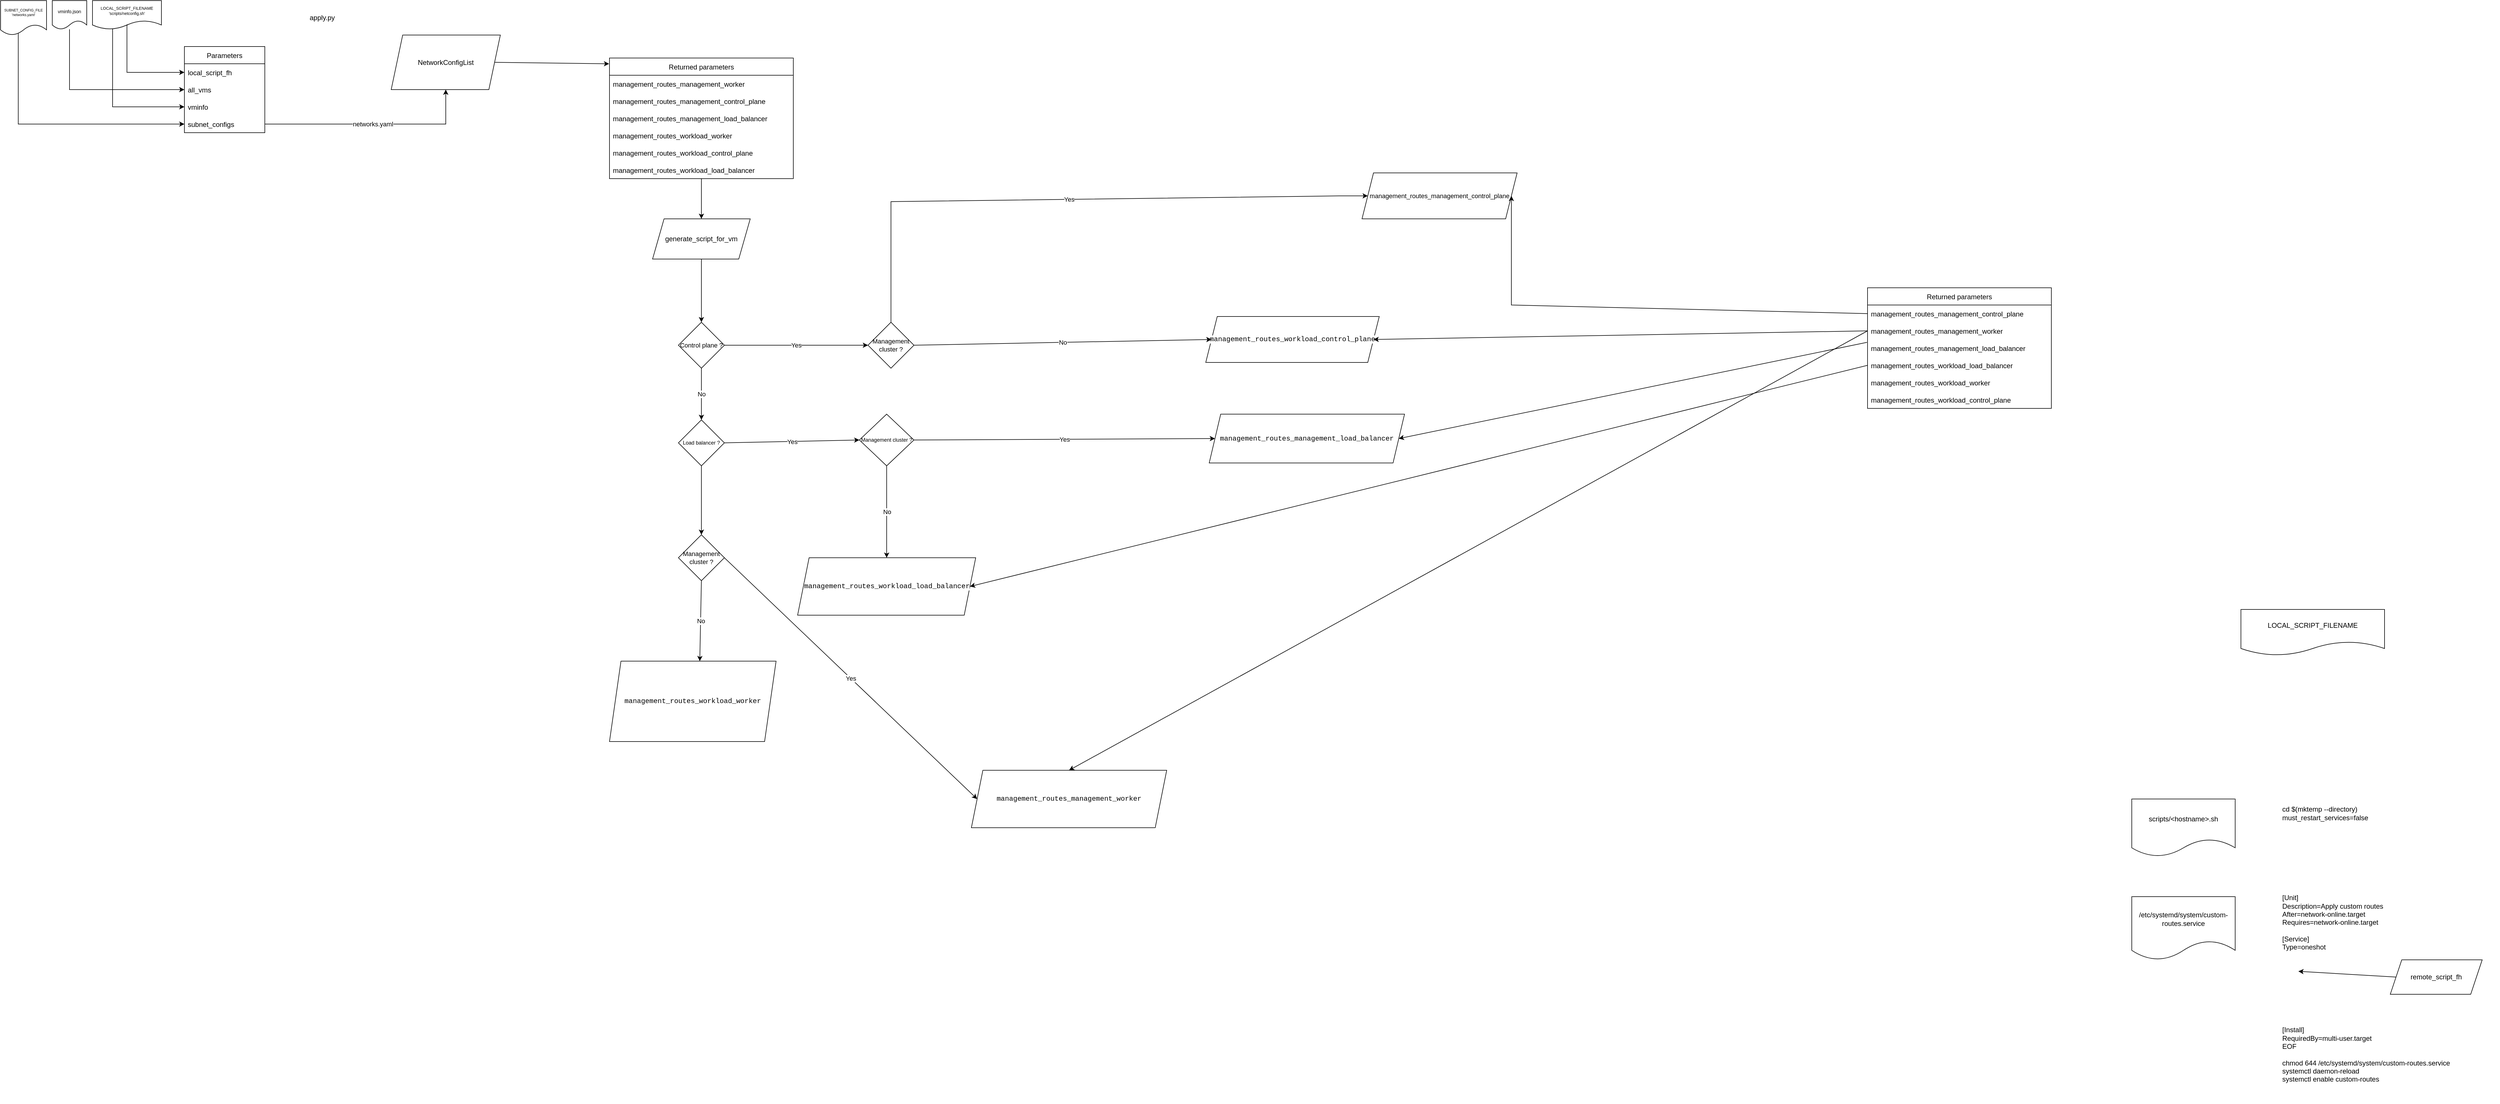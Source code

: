 <mxfile version="20.3.2" type="github" pages="11">
  <diagram name="Entry point" id="8ce9d11a-91a2-4d17-14d8-a56ed91bf033">
    <mxGraphModel dx="3160" dy="1671" grid="1" gridSize="10" guides="1" tooltips="1" connect="1" arrows="1" fold="1" page="1" pageScale="1" pageWidth="1600" pageHeight="1200" background="none" math="0" shadow="0">
      <root>
        <mxCell id="0" />
        <mxCell id="1" parent="0" />
        <mxCell id="hAXQzyxzrUF089T4oHqe-1" value="&lt;div&gt;apply.py&lt;/div&gt;" style="text;html=1;strokeColor=none;fillColor=none;align=center;verticalAlign=middle;whiteSpace=wrap;rounded=0;" parent="1" vertex="1">
          <mxGeometry x="530" y="20" width="60" height="40" as="geometry" />
        </mxCell>
        <mxCell id="hAXQzyxzrUF089T4oHqe-3" value="Parameters" style="swimlane;fontStyle=0;childLayout=stackLayout;horizontal=1;startSize=30;horizontalStack=0;resizeParent=1;resizeParentMax=0;resizeLast=0;collapsible=1;marginBottom=0;" parent="1" vertex="1">
          <mxGeometry x="320" y="90" width="140" height="150" as="geometry" />
        </mxCell>
        <mxCell id="hAXQzyxzrUF089T4oHqe-4" value="local_script_fh" style="text;strokeColor=none;fillColor=none;align=left;verticalAlign=middle;spacingLeft=4;spacingRight=4;overflow=hidden;points=[[0,0.5],[1,0.5]];portConstraint=eastwest;rotatable=0;" parent="hAXQzyxzrUF089T4oHqe-3" vertex="1">
          <mxGeometry y="30" width="140" height="30" as="geometry" />
        </mxCell>
        <mxCell id="hAXQzyxzrUF089T4oHqe-5" value="all_vms" style="text;strokeColor=none;fillColor=none;align=left;verticalAlign=middle;spacingLeft=4;spacingRight=4;overflow=hidden;points=[[0,0.5],[1,0.5]];portConstraint=eastwest;rotatable=0;" parent="hAXQzyxzrUF089T4oHqe-3" vertex="1">
          <mxGeometry y="60" width="140" height="30" as="geometry" />
        </mxCell>
        <mxCell id="hAXQzyxzrUF089T4oHqe-6" value="vminfo" style="text;strokeColor=none;fillColor=none;align=left;verticalAlign=middle;spacingLeft=4;spacingRight=4;overflow=hidden;points=[[0,0.5],[1,0.5]];portConstraint=eastwest;rotatable=0;" parent="hAXQzyxzrUF089T4oHqe-3" vertex="1">
          <mxGeometry y="90" width="140" height="30" as="geometry" />
        </mxCell>
        <mxCell id="hAXQzyxzrUF089T4oHqe-7" value="subnet_configs" style="text;strokeColor=none;fillColor=none;align=left;verticalAlign=middle;spacingLeft=4;spacingRight=4;overflow=hidden;points=[[0,0.5],[1,0.5]];portConstraint=eastwest;rotatable=0;" parent="hAXQzyxzrUF089T4oHqe-3" vertex="1">
          <mxGeometry y="120" width="140" height="30" as="geometry" />
        </mxCell>
        <mxCell id="hAXQzyxzrUF089T4oHqe-9" value="&lt;font style=&quot;font-size: 8px;&quot;&gt;vminfo.json&lt;/font&gt;" style="shape=document;whiteSpace=wrap;html=1;boundedLbl=1;" parent="1" vertex="1">
          <mxGeometry x="90" y="10" width="60" height="50" as="geometry" />
        </mxCell>
        <mxCell id="hAXQzyxzrUF089T4oHqe-10" value="" style="edgeStyle=segmentEdgeStyle;endArrow=classic;html=1;rounded=0;entryX=0;entryY=0.5;entryDx=0;entryDy=0;" parent="1" source="hAXQzyxzrUF089T4oHqe-9" target="hAXQzyxzrUF089T4oHqe-5" edge="1">
          <mxGeometry width="50" height="50" relative="1" as="geometry">
            <mxPoint x="120" y="210" as="sourcePoint" />
            <mxPoint x="170" y="160" as="targetPoint" />
            <Array as="points">
              <mxPoint x="120" y="165" />
            </Array>
          </mxGeometry>
        </mxCell>
        <mxCell id="hAXQzyxzrUF089T4oHqe-11" value="&lt;div style=&quot;font-size: 7px;&quot;&gt;&lt;font style=&quot;font-size: 7px;&quot;&gt;LOCAL_SCRIPT_FILENAME&lt;/font&gt;&lt;/div&gt;&lt;div style=&quot;font-size: 7px;&quot;&gt;&lt;font style=&quot;font-size: 7px;&quot;&gt;&#39;scripts/netconfig.sh&#39;&lt;br style=&quot;font-size: 7px;&quot;&gt;&lt;/font&gt;&lt;/div&gt;" style="shape=document;whiteSpace=wrap;html=1;boundedLbl=1;fontSize=7;" parent="1" vertex="1">
          <mxGeometry x="160" y="10" width="120" height="50" as="geometry" />
        </mxCell>
        <mxCell id="hAXQzyxzrUF089T4oHqe-12" value="" style="edgeStyle=segmentEdgeStyle;endArrow=classic;html=1;rounded=0;fontSize=7;exitX=0.514;exitY=0.843;exitDx=0;exitDy=0;exitPerimeter=0;" parent="1" source="hAXQzyxzrUF089T4oHqe-11" target="hAXQzyxzrUF089T4oHqe-4" edge="1">
          <mxGeometry width="50" height="50" relative="1" as="geometry">
            <mxPoint x="100" y="120" as="sourcePoint" />
            <mxPoint x="150" y="70" as="targetPoint" />
            <Array as="points">
              <mxPoint x="220" y="52" />
              <mxPoint x="220" y="135" />
            </Array>
          </mxGeometry>
        </mxCell>
        <mxCell id="hAXQzyxzrUF089T4oHqe-13" value="&lt;div style=&quot;font-size: 6px;&quot;&gt;SUBNET_CONFIG_FILE&lt;/div&gt;&lt;div style=&quot;font-size: 6px;&quot;&gt;&#39;networks.yaml&#39;&lt;br style=&quot;font-size: 6px;&quot;&gt;&lt;/div&gt;" style="shape=document;whiteSpace=wrap;html=1;boundedLbl=1;fontSize=6;" parent="1" vertex="1">
          <mxGeometry y="10" width="80" height="60" as="geometry" />
        </mxCell>
        <mxCell id="hAXQzyxzrUF089T4oHqe-14" value="" style="edgeStyle=segmentEdgeStyle;endArrow=classic;html=1;rounded=0;fontSize=6;entryX=0;entryY=0.5;entryDx=0;entryDy=0;exitX=0.385;exitY=0.953;exitDx=0;exitDy=0;exitPerimeter=0;" parent="1" source="hAXQzyxzrUF089T4oHqe-13" target="hAXQzyxzrUF089T4oHqe-7" edge="1">
          <mxGeometry width="50" height="50" relative="1" as="geometry">
            <mxPoint x="20" y="190" as="sourcePoint" />
            <mxPoint x="90" y="200" as="targetPoint" />
            <Array as="points">
              <mxPoint x="31" y="225" />
            </Array>
          </mxGeometry>
        </mxCell>
        <mxCell id="hAXQzyxzrUF089T4oHqe-15" value="" style="edgeStyle=segmentEdgeStyle;endArrow=classic;html=1;rounded=0;fontSize=6;entryX=0;entryY=0.5;entryDx=0;entryDy=0;exitX=0.292;exitY=0.977;exitDx=0;exitDy=0;exitPerimeter=0;" parent="1" source="hAXQzyxzrUF089T4oHqe-11" target="hAXQzyxzrUF089T4oHqe-6" edge="1">
          <mxGeometry width="50" height="50" relative="1" as="geometry">
            <mxPoint x="540" y="80" as="sourcePoint" />
            <mxPoint x="590" y="30" as="targetPoint" />
            <Array as="points">
              <mxPoint x="195" y="195" />
            </Array>
          </mxGeometry>
        </mxCell>
        <mxCell id="MDB2HP20ynzAcJuBbZZU-1" value="NetworkConfigList" style="shape=parallelogram;perimeter=parallelogramPerimeter;whiteSpace=wrap;html=1;fixedSize=1;" parent="1" vertex="1">
          <mxGeometry x="680" y="70" width="190" height="95" as="geometry" />
        </mxCell>
        <mxCell id="MDB2HP20ynzAcJuBbZZU-4" value="" style="endArrow=classic;html=1;rounded=0;exitX=1;exitY=0.5;exitDx=0;exitDy=0;entryX=0.5;entryY=1;entryDx=0;entryDy=0;" parent="1" source="hAXQzyxzrUF089T4oHqe-7" target="MDB2HP20ynzAcJuBbZZU-1" edge="1">
          <mxGeometry relative="1" as="geometry">
            <mxPoint x="660" y="300" as="sourcePoint" />
            <mxPoint x="760" y="300" as="targetPoint" />
            <Array as="points">
              <mxPoint x="775" y="225" />
            </Array>
          </mxGeometry>
        </mxCell>
        <mxCell id="MDB2HP20ynzAcJuBbZZU-5" value="networks.yaml" style="edgeLabel;resizable=0;html=1;align=center;verticalAlign=middle;" parent="MDB2HP20ynzAcJuBbZZU-4" connectable="0" vertex="1">
          <mxGeometry relative="1" as="geometry" />
        </mxCell>
        <mxCell id="rCq9-AHlhiBzLPEO5vn3-1" value="Returned parameters" style="swimlane;fontStyle=0;childLayout=stackLayout;horizontal=1;startSize=30;horizontalStack=0;resizeParent=1;resizeParentMax=0;resizeLast=0;collapsible=1;marginBottom=0;" parent="1" vertex="1">
          <mxGeometry x="1060" y="110" width="320" height="210" as="geometry" />
        </mxCell>
        <mxCell id="rCq9-AHlhiBzLPEO5vn3-2" value="management_routes_management_worker" style="text;strokeColor=none;fillColor=none;align=left;verticalAlign=middle;spacingLeft=4;spacingRight=4;overflow=hidden;points=[[0,0.5],[1,0.5]];portConstraint=eastwest;rotatable=0;" parent="rCq9-AHlhiBzLPEO5vn3-1" vertex="1">
          <mxGeometry y="30" width="320" height="30" as="geometry" />
        </mxCell>
        <mxCell id="rCq9-AHlhiBzLPEO5vn3-3" value="management_routes_management_control_plane" style="text;strokeColor=none;fillColor=none;align=left;verticalAlign=middle;spacingLeft=4;spacingRight=4;overflow=hidden;points=[[0,0.5],[1,0.5]];portConstraint=eastwest;rotatable=0;" parent="rCq9-AHlhiBzLPEO5vn3-1" vertex="1">
          <mxGeometry y="60" width="320" height="30" as="geometry" />
        </mxCell>
        <mxCell id="rCq9-AHlhiBzLPEO5vn3-4" value="management_routes_management_load_balancer" style="text;strokeColor=none;fillColor=none;align=left;verticalAlign=middle;spacingLeft=4;spacingRight=4;overflow=hidden;points=[[0,0.5],[1,0.5]];portConstraint=eastwest;rotatable=0;" parent="rCq9-AHlhiBzLPEO5vn3-1" vertex="1">
          <mxGeometry y="90" width="320" height="30" as="geometry" />
        </mxCell>
        <mxCell id="rCq9-AHlhiBzLPEO5vn3-7" value="management_routes_workload_worker" style="text;strokeColor=none;fillColor=none;align=left;verticalAlign=middle;spacingLeft=4;spacingRight=4;overflow=hidden;points=[[0,0.5],[1,0.5]];portConstraint=eastwest;rotatable=0;" parent="rCq9-AHlhiBzLPEO5vn3-1" vertex="1">
          <mxGeometry y="120" width="320" height="30" as="geometry" />
        </mxCell>
        <mxCell id="rCq9-AHlhiBzLPEO5vn3-8" value="management_routes_workload_control_plane" style="text;strokeColor=none;fillColor=none;align=left;verticalAlign=middle;spacingLeft=4;spacingRight=4;overflow=hidden;points=[[0,0.5],[1,0.5]];portConstraint=eastwest;rotatable=0;" parent="rCq9-AHlhiBzLPEO5vn3-1" vertex="1">
          <mxGeometry y="150" width="320" height="30" as="geometry" />
        </mxCell>
        <mxCell id="rCq9-AHlhiBzLPEO5vn3-9" value="management_routes_workload_load_balancer" style="text;strokeColor=none;fillColor=none;align=left;verticalAlign=middle;spacingLeft=4;spacingRight=4;overflow=hidden;points=[[0,0.5],[1,0.5]];portConstraint=eastwest;rotatable=0;" parent="rCq9-AHlhiBzLPEO5vn3-1" vertex="1">
          <mxGeometry y="180" width="320" height="30" as="geometry" />
        </mxCell>
        <mxCell id="9FcE8uI2pOl-TXeYJqfj-2" value="" style="endArrow=classic;html=1;rounded=0;" parent="1" source="rCq9-AHlhiBzLPEO5vn3-9" target="X42GNtx9iAvwjGuVjEjT-47" edge="1">
          <mxGeometry width="50" height="50" relative="1" as="geometry">
            <mxPoint x="910" y="510" as="sourcePoint" />
            <mxPoint x="1220" y="400" as="targetPoint" />
          </mxGeometry>
        </mxCell>
        <mxCell id="9FcE8uI2pOl-TXeYJqfj-3" value="" style="endArrow=classic;html=1;rounded=0;entryX=-0.002;entryY=0.048;entryDx=0;entryDy=0;entryPerimeter=0;exitX=1;exitY=0.5;exitDx=0;exitDy=0;" parent="1" source="MDB2HP20ynzAcJuBbZZU-1" target="rCq9-AHlhiBzLPEO5vn3-1" edge="1">
          <mxGeometry width="50" height="50" relative="1" as="geometry">
            <mxPoint x="910" y="510" as="sourcePoint" />
            <mxPoint x="960" y="460" as="targetPoint" />
          </mxGeometry>
        </mxCell>
        <mxCell id="KpaHSgXzEpZFQoiQR3Ww-1" value="LOCAL_SCRIPT_FILENAME" style="shape=document;whiteSpace=wrap;html=1;boundedLbl=1;fontSize=12;" parent="1" vertex="1">
          <mxGeometry x="3900" y="1070" width="250" height="80" as="geometry" />
        </mxCell>
        <mxCell id="X42GNtx9iAvwjGuVjEjT-47" value="generate_script_for_vm" style="shape=parallelogram;perimeter=parallelogramPerimeter;whiteSpace=wrap;html=1;fixedSize=1;" vertex="1" parent="1">
          <mxGeometry x="1135" y="390" width="170" height="70" as="geometry" />
        </mxCell>
        <mxCell id="X42GNtx9iAvwjGuVjEjT-48" value="Control plane ?" style="rhombus;whiteSpace=wrap;html=1;fontSize=11;" vertex="1" parent="1">
          <mxGeometry x="1180" y="570" width="80" height="80" as="geometry" />
        </mxCell>
        <mxCell id="X42GNtx9iAvwjGuVjEjT-49" value="" style="endArrow=classic;html=1;rounded=0;fontSize=11;" edge="1" parent="1" source="X42GNtx9iAvwjGuVjEjT-47" target="X42GNtx9iAvwjGuVjEjT-48">
          <mxGeometry width="50" height="50" relative="1" as="geometry">
            <mxPoint x="1570" y="970" as="sourcePoint" />
            <mxPoint x="1620" y="920" as="targetPoint" />
          </mxGeometry>
        </mxCell>
        <mxCell id="X42GNtx9iAvwjGuVjEjT-50" value="Management cluster ?" style="rhombus;whiteSpace=wrap;html=1;fontSize=11;" vertex="1" parent="1">
          <mxGeometry x="1510" y="570" width="80" height="80" as="geometry" />
        </mxCell>
        <mxCell id="X42GNtx9iAvwjGuVjEjT-51" value="" style="endArrow=classic;html=1;rounded=0;fontSize=11;entryX=0;entryY=0.5;entryDx=0;entryDy=0;exitX=1;exitY=0.5;exitDx=0;exitDy=0;" edge="1" parent="1" source="X42GNtx9iAvwjGuVjEjT-48" target="X42GNtx9iAvwjGuVjEjT-50">
          <mxGeometry relative="1" as="geometry">
            <mxPoint x="1550" y="940" as="sourcePoint" />
            <mxPoint x="1650" y="940" as="targetPoint" />
            <Array as="points">
              <mxPoint x="1360" y="610" />
            </Array>
          </mxGeometry>
        </mxCell>
        <mxCell id="X42GNtx9iAvwjGuVjEjT-52" value="Yes" style="edgeLabel;resizable=0;html=1;align=center;verticalAlign=middle;fontSize=11;" connectable="0" vertex="1" parent="X42GNtx9iAvwjGuVjEjT-51">
          <mxGeometry relative="1" as="geometry" />
        </mxCell>
        <mxCell id="X42GNtx9iAvwjGuVjEjT-53" value="" style="endArrow=classic;html=1;rounded=0;fontSize=11;" edge="1" parent="1" source="X42GNtx9iAvwjGuVjEjT-50" target="X42GNtx9iAvwjGuVjEjT-55">
          <mxGeometry relative="1" as="geometry">
            <mxPoint x="1980" y="819.76" as="sourcePoint" />
            <mxPoint x="2065" y="819.76" as="targetPoint" />
            <Array as="points">
              <mxPoint x="1550" y="360" />
              <mxPoint x="2330" y="350" />
            </Array>
          </mxGeometry>
        </mxCell>
        <mxCell id="X42GNtx9iAvwjGuVjEjT-54" value="Yes" style="edgeLabel;resizable=0;html=1;align=center;verticalAlign=middle;fontSize=11;" connectable="0" vertex="1" parent="X42GNtx9iAvwjGuVjEjT-53">
          <mxGeometry relative="1" as="geometry" />
        </mxCell>
        <mxCell id="X42GNtx9iAvwjGuVjEjT-55" value="management_routes_management_control_plane" style="shape=parallelogram;perimeter=parallelogramPerimeter;whiteSpace=wrap;html=1;fixedSize=1;fontSize=11;" vertex="1" parent="1">
          <mxGeometry x="2370" y="310" width="270" height="80" as="geometry" />
        </mxCell>
        <mxCell id="X42GNtx9iAvwjGuVjEjT-56" value="" style="endArrow=classic;html=1;rounded=0;fontSize=11;entryX=0.5;entryY=0;entryDx=0;entryDy=0;exitX=0.5;exitY=1;exitDx=0;exitDy=0;" edge="1" parent="1" source="X42GNtx9iAvwjGuVjEjT-48" target="X42GNtx9iAvwjGuVjEjT-85">
          <mxGeometry relative="1" as="geometry">
            <mxPoint x="1815" y="880" as="sourcePoint" />
            <mxPoint x="1900" y="880" as="targetPoint" />
            <Array as="points" />
          </mxGeometry>
        </mxCell>
        <mxCell id="X42GNtx9iAvwjGuVjEjT-57" value="&lt;div&gt;No&lt;/div&gt;" style="edgeLabel;resizable=0;html=1;align=center;verticalAlign=middle;fontSize=11;" connectable="0" vertex="1" parent="X42GNtx9iAvwjGuVjEjT-56">
          <mxGeometry relative="1" as="geometry" />
        </mxCell>
        <mxCell id="X42GNtx9iAvwjGuVjEjT-58" value="&lt;div style=&quot;font-family: Consolas, &amp;quot;Courier New&amp;quot;, monospace; font-weight: normal; font-size: 12px; line-height: 19px;&quot;&gt;&lt;div style=&quot;&quot;&gt;&lt;font style=&quot;font-size: 12px;&quot;&gt;&lt;span style=&quot;background-color: rgb(255, 255, 255);&quot;&gt;&lt;span style=&quot;&quot;&gt;management_routes_management_load_balancer&lt;/span&gt;&lt;/span&gt;&lt;/font&gt;&lt;/div&gt;&lt;/div&gt;" style="shape=parallelogram;perimeter=parallelogramPerimeter;whiteSpace=wrap;html=1;fixedSize=1;fontSize=4;" vertex="1" parent="1">
          <mxGeometry x="2104" y="730" width="340" height="85" as="geometry" />
        </mxCell>
        <mxCell id="X42GNtx9iAvwjGuVjEjT-59" value="" style="endArrow=classic;html=1;rounded=0;fontSize=11;entryX=0;entryY=0.5;entryDx=0;entryDy=0;exitX=1;exitY=0.5;exitDx=0;exitDy=0;" edge="1" parent="1" source="X42GNtx9iAvwjGuVjEjT-85" target="X42GNtx9iAvwjGuVjEjT-66">
          <mxGeometry relative="1" as="geometry">
            <mxPoint x="1815" y="1060" as="sourcePoint" />
            <mxPoint x="1872" y="1110" as="targetPoint" />
            <Array as="points" />
          </mxGeometry>
        </mxCell>
        <mxCell id="X42GNtx9iAvwjGuVjEjT-60" value="Yes" style="edgeLabel;resizable=0;html=1;align=center;verticalAlign=middle;fontSize=11;" connectable="0" vertex="1" parent="X42GNtx9iAvwjGuVjEjT-59">
          <mxGeometry relative="1" as="geometry" />
        </mxCell>
        <mxCell id="X42GNtx9iAvwjGuVjEjT-61" value="" style="endArrow=classic;html=1;rounded=0;fontSize=11;entryX=0.5;entryY=0;entryDx=0;entryDy=0;exitX=0.5;exitY=1;exitDx=0;exitDy=0;startArrow=none;" edge="1" parent="1" source="X42GNtx9iAvwjGuVjEjT-85" target="X42GNtx9iAvwjGuVjEjT-62">
          <mxGeometry relative="1" as="geometry">
            <mxPoint x="1774.76" y="1100" as="sourcePoint" />
            <mxPoint x="1774.76" y="1150" as="targetPoint" />
            <Array as="points" />
          </mxGeometry>
        </mxCell>
        <mxCell id="X42GNtx9iAvwjGuVjEjT-62" value="Management cluster ?" style="rhombus;whiteSpace=wrap;html=1;fontSize=11;" vertex="1" parent="1">
          <mxGeometry x="1180" y="940" width="80" height="80" as="geometry" />
        </mxCell>
        <mxCell id="X42GNtx9iAvwjGuVjEjT-63" value="" style="endArrow=classic;html=1;rounded=0;fontSize=11;exitX=1;exitY=0.5;exitDx=0;exitDy=0;entryX=0;entryY=0.5;entryDx=0;entryDy=0;" edge="1" parent="1" source="X42GNtx9iAvwjGuVjEjT-62" target="X42GNtx9iAvwjGuVjEjT-76">
          <mxGeometry relative="1" as="geometry">
            <mxPoint x="1815" y="1199.76" as="sourcePoint" />
            <mxPoint x="1910" y="1280" as="targetPoint" />
            <Array as="points" />
          </mxGeometry>
        </mxCell>
        <mxCell id="X42GNtx9iAvwjGuVjEjT-64" value="Yes" style="edgeLabel;resizable=0;html=1;align=center;verticalAlign=middle;fontSize=11;" connectable="0" vertex="1" parent="X42GNtx9iAvwjGuVjEjT-63">
          <mxGeometry relative="1" as="geometry" />
        </mxCell>
        <mxCell id="X42GNtx9iAvwjGuVjEjT-65" value="&lt;div style=&quot;font-family: Consolas, &amp;quot;Courier New&amp;quot;, monospace; font-weight: normal; font-size: 12px; line-height: 19px;&quot;&gt;&lt;div style=&quot;&quot;&gt;&lt;font style=&quot;font-size: 12px;&quot;&gt;&lt;span style=&quot;background-color: rgb(255, 255, 255);&quot;&gt;&lt;span style=&quot;&quot;&gt;management_routes_workload_control_plane&lt;/span&gt;&lt;/span&gt;&lt;/font&gt;&lt;/div&gt;&lt;/div&gt;" style="shape=parallelogram;perimeter=parallelogramPerimeter;whiteSpace=wrap;html=1;fixedSize=1;fontSize=4;" vertex="1" parent="1">
          <mxGeometry x="2098" y="560" width="302" height="80" as="geometry" />
        </mxCell>
        <mxCell id="X42GNtx9iAvwjGuVjEjT-66" value="Management cluster ?" style="rhombus;whiteSpace=wrap;html=1;fontSize=9;" vertex="1" parent="1">
          <mxGeometry x="1495" y="730" width="95" height="90" as="geometry" />
        </mxCell>
        <mxCell id="X42GNtx9iAvwjGuVjEjT-67" value="" style="endArrow=classic;html=1;rounded=0;fontSize=11;entryX=0;entryY=0.5;entryDx=0;entryDy=0;exitX=1;exitY=0.5;exitDx=0;exitDy=0;" edge="1" parent="1" source="X42GNtx9iAvwjGuVjEjT-66" target="X42GNtx9iAvwjGuVjEjT-58">
          <mxGeometry relative="1" as="geometry">
            <mxPoint x="1970" y="1019" as="sourcePoint" />
            <mxPoint x="2045" y="1019" as="targetPoint" />
            <Array as="points" />
          </mxGeometry>
        </mxCell>
        <mxCell id="X42GNtx9iAvwjGuVjEjT-68" value="Yes" style="edgeLabel;resizable=0;html=1;align=center;verticalAlign=middle;fontSize=11;" connectable="0" vertex="1" parent="X42GNtx9iAvwjGuVjEjT-67">
          <mxGeometry relative="1" as="geometry" />
        </mxCell>
        <mxCell id="X42GNtx9iAvwjGuVjEjT-69" value="&lt;div style=&quot;font-family: Consolas, &amp;quot;Courier New&amp;quot;, monospace; font-weight: normal; font-size: 12px; line-height: 19px;&quot;&gt;&lt;div style=&quot;&quot;&gt;&lt;font style=&quot;font-size: 12px;&quot;&gt;&lt;span style=&quot;background-color: rgb(255, 255, 255);&quot;&gt;&lt;span style=&quot;&quot;&gt;management_routes_workload_load_balancer&lt;/span&gt;&lt;/span&gt;&lt;/font&gt;&lt;/div&gt;&lt;/div&gt;" style="shape=parallelogram;perimeter=parallelogramPerimeter;whiteSpace=wrap;html=1;fixedSize=1;fontSize=4;" vertex="1" parent="1">
          <mxGeometry x="1387.5" y="980" width="310" height="100" as="geometry" />
        </mxCell>
        <mxCell id="X42GNtx9iAvwjGuVjEjT-70" value="" style="endArrow=classic;html=1;rounded=0;fontSize=11;entryX=0.5;entryY=0;entryDx=0;entryDy=0;exitX=0.5;exitY=1;exitDx=0;exitDy=0;" edge="1" parent="1" source="X42GNtx9iAvwjGuVjEjT-66" target="X42GNtx9iAvwjGuVjEjT-69">
          <mxGeometry relative="1" as="geometry">
            <mxPoint x="1980" y="1109" as="sourcePoint" />
            <mxPoint x="2050" y="1109" as="targetPoint" />
            <Array as="points" />
          </mxGeometry>
        </mxCell>
        <mxCell id="X42GNtx9iAvwjGuVjEjT-71" value="No" style="edgeLabel;resizable=0;html=1;align=center;verticalAlign=middle;fontSize=11;" connectable="0" vertex="1" parent="X42GNtx9iAvwjGuVjEjT-70">
          <mxGeometry relative="1" as="geometry" />
        </mxCell>
        <mxCell id="X42GNtx9iAvwjGuVjEjT-72" value="" style="endArrow=classic;html=1;rounded=0;fontSize=11;entryX=0;entryY=0.5;entryDx=0;entryDy=0;exitX=1;exitY=0.5;exitDx=0;exitDy=0;" edge="1" parent="1" source="X42GNtx9iAvwjGuVjEjT-50" target="X42GNtx9iAvwjGuVjEjT-65">
          <mxGeometry relative="1" as="geometry">
            <mxPoint x="1970" y="1000" as="sourcePoint" />
            <mxPoint x="1980" y="1050" as="targetPoint" />
            <Array as="points" />
          </mxGeometry>
        </mxCell>
        <mxCell id="X42GNtx9iAvwjGuVjEjT-73" value="No" style="edgeLabel;resizable=0;html=1;align=center;verticalAlign=middle;fontSize=11;" connectable="0" vertex="1" parent="X42GNtx9iAvwjGuVjEjT-72">
          <mxGeometry relative="1" as="geometry" />
        </mxCell>
        <mxCell id="X42GNtx9iAvwjGuVjEjT-74" value="" style="endArrow=classic;html=1;rounded=0;fontSize=11;exitX=0.5;exitY=1;exitDx=0;exitDy=0;entryX=0.542;entryY=0;entryDx=0;entryDy=0;entryPerimeter=0;" edge="1" parent="1" source="X42GNtx9iAvwjGuVjEjT-62" target="X42GNtx9iAvwjGuVjEjT-77">
          <mxGeometry relative="1" as="geometry">
            <mxPoint x="1830" y="1300" as="sourcePoint" />
            <mxPoint x="1775" y="1390" as="targetPoint" />
            <Array as="points" />
          </mxGeometry>
        </mxCell>
        <mxCell id="X42GNtx9iAvwjGuVjEjT-75" value="&lt;div&gt;No&lt;/div&gt;" style="edgeLabel;resizable=0;html=1;align=center;verticalAlign=middle;fontSize=11;" connectable="0" vertex="1" parent="X42GNtx9iAvwjGuVjEjT-74">
          <mxGeometry relative="1" as="geometry" />
        </mxCell>
        <mxCell id="X42GNtx9iAvwjGuVjEjT-76" value="&lt;div style=&quot;font-family: Consolas, &amp;quot;Courier New&amp;quot;, monospace; font-weight: normal; font-size: 12px; line-height: 19px;&quot;&gt;&lt;div style=&quot;&quot;&gt;&lt;font style=&quot;font-size: 12px;&quot;&gt;&lt;span style=&quot;background-color: rgb(255, 255, 255);&quot;&gt;&lt;span style=&quot;&quot;&gt;management_routes_management_worker&lt;/span&gt;&lt;/span&gt;&lt;/font&gt;&lt;/div&gt;&lt;/div&gt;" style="shape=parallelogram;perimeter=parallelogramPerimeter;whiteSpace=wrap;html=1;fixedSize=1;fontSize=4;" vertex="1" parent="1">
          <mxGeometry x="1690" y="1350" width="340" height="100" as="geometry" />
        </mxCell>
        <mxCell id="X42GNtx9iAvwjGuVjEjT-77" value="&lt;div style=&quot;font-family: Consolas, &amp;quot;Courier New&amp;quot;, monospace; font-weight: normal; font-size: 12px; line-height: 19px;&quot;&gt;&lt;div style=&quot;&quot;&gt;&lt;font style=&quot;font-size: 12px;&quot;&gt;&lt;span style=&quot;background-color: rgb(255, 255, 255);&quot;&gt;&lt;span style=&quot;&quot;&gt;management_routes_workload_worker&lt;/span&gt;&lt;/span&gt;&lt;/font&gt;&lt;/div&gt;&lt;/div&gt;" style="shape=parallelogram;perimeter=parallelogramPerimeter;whiteSpace=wrap;html=1;fixedSize=1;fontSize=4;" vertex="1" parent="1">
          <mxGeometry x="1060" y="1160" width="290" height="140" as="geometry" />
        </mxCell>
        <mxCell id="X42GNtx9iAvwjGuVjEjT-78" value="Returned parameters" style="swimlane;fontStyle=0;childLayout=stackLayout;horizontal=1;startSize=30;horizontalStack=0;resizeParent=1;resizeParentMax=0;resizeLast=0;collapsible=1;marginBottom=0;" vertex="1" parent="1">
          <mxGeometry x="3250" y="510" width="320" height="210" as="geometry" />
        </mxCell>
        <mxCell id="X42GNtx9iAvwjGuVjEjT-79" value="management_routes_management_control_plane" style="text;strokeColor=none;fillColor=none;align=left;verticalAlign=middle;spacingLeft=4;spacingRight=4;overflow=hidden;points=[[0,0.5],[1,0.5]];portConstraint=eastwest;rotatable=0;" vertex="1" parent="X42GNtx9iAvwjGuVjEjT-78">
          <mxGeometry y="30" width="320" height="30" as="geometry" />
        </mxCell>
        <mxCell id="X42GNtx9iAvwjGuVjEjT-80" value="management_routes_management_worker" style="text;strokeColor=none;fillColor=none;align=left;verticalAlign=middle;spacingLeft=4;spacingRight=4;overflow=hidden;points=[[0,0.5],[1,0.5]];portConstraint=eastwest;rotatable=0;" vertex="1" parent="X42GNtx9iAvwjGuVjEjT-78">
          <mxGeometry y="60" width="320" height="30" as="geometry" />
        </mxCell>
        <mxCell id="X42GNtx9iAvwjGuVjEjT-81" value="management_routes_management_load_balancer" style="text;strokeColor=none;fillColor=none;align=left;verticalAlign=middle;spacingLeft=4;spacingRight=4;overflow=hidden;points=[[0,0.5],[1,0.5]];portConstraint=eastwest;rotatable=0;" vertex="1" parent="X42GNtx9iAvwjGuVjEjT-78">
          <mxGeometry y="90" width="320" height="30" as="geometry" />
        </mxCell>
        <mxCell id="X42GNtx9iAvwjGuVjEjT-82" value="management_routes_workload_load_balancer" style="text;strokeColor=none;fillColor=none;align=left;verticalAlign=middle;spacingLeft=4;spacingRight=4;overflow=hidden;points=[[0,0.5],[1,0.5]];portConstraint=eastwest;rotatable=0;" vertex="1" parent="X42GNtx9iAvwjGuVjEjT-78">
          <mxGeometry y="120" width="320" height="30" as="geometry" />
        </mxCell>
        <mxCell id="X42GNtx9iAvwjGuVjEjT-83" value="management_routes_workload_worker" style="text;strokeColor=none;fillColor=none;align=left;verticalAlign=middle;spacingLeft=4;spacingRight=4;overflow=hidden;points=[[0,0.5],[1,0.5]];portConstraint=eastwest;rotatable=0;" vertex="1" parent="X42GNtx9iAvwjGuVjEjT-78">
          <mxGeometry y="150" width="320" height="30" as="geometry" />
        </mxCell>
        <mxCell id="X42GNtx9iAvwjGuVjEjT-84" value="management_routes_workload_control_plane" style="text;strokeColor=none;fillColor=none;align=left;verticalAlign=middle;spacingLeft=4;spacingRight=4;overflow=hidden;points=[[0,0.5],[1,0.5]];portConstraint=eastwest;rotatable=0;" vertex="1" parent="X42GNtx9iAvwjGuVjEjT-78">
          <mxGeometry y="180" width="320" height="30" as="geometry" />
        </mxCell>
        <mxCell id="X42GNtx9iAvwjGuVjEjT-85" value="Load balancer ?" style="rhombus;whiteSpace=wrap;html=1;fontSize=9;" vertex="1" parent="1">
          <mxGeometry x="1180" y="740" width="80" height="80" as="geometry" />
        </mxCell>
        <mxCell id="X42GNtx9iAvwjGuVjEjT-88" value="" style="endArrow=classic;html=1;rounded=0;fontSize=12;exitX=0;exitY=0.5;exitDx=0;exitDy=0;entryX=1;entryY=0.5;entryDx=0;entryDy=0;" edge="1" parent="1" source="X42GNtx9iAvwjGuVjEjT-79" target="X42GNtx9iAvwjGuVjEjT-55">
          <mxGeometry width="50" height="50" relative="1" as="geometry">
            <mxPoint x="2730" y="950" as="sourcePoint" />
            <mxPoint x="2780" y="900" as="targetPoint" />
            <Array as="points">
              <mxPoint x="2630" y="540" />
            </Array>
          </mxGeometry>
        </mxCell>
        <mxCell id="X42GNtx9iAvwjGuVjEjT-89" value="" style="endArrow=classic;html=1;rounded=0;fontSize=12;entryX=1;entryY=0.5;entryDx=0;entryDy=0;exitX=0;exitY=0.5;exitDx=0;exitDy=0;" edge="1" parent="1" source="X42GNtx9iAvwjGuVjEjT-80" target="X42GNtx9iAvwjGuVjEjT-65">
          <mxGeometry width="50" height="50" relative="1" as="geometry">
            <mxPoint x="2290" y="1030" as="sourcePoint" />
            <mxPoint x="2340" y="980" as="targetPoint" />
          </mxGeometry>
        </mxCell>
        <mxCell id="X42GNtx9iAvwjGuVjEjT-90" value="" style="endArrow=classic;html=1;rounded=0;fontSize=12;entryX=1;entryY=0.5;entryDx=0;entryDy=0;exitX=-0.003;exitY=0.167;exitDx=0;exitDy=0;exitPerimeter=0;" edge="1" parent="1" source="X42GNtx9iAvwjGuVjEjT-81" target="X42GNtx9iAvwjGuVjEjT-58">
          <mxGeometry width="50" height="50" relative="1" as="geometry">
            <mxPoint x="2600" y="1220" as="sourcePoint" />
            <mxPoint x="2650" y="1170" as="targetPoint" />
          </mxGeometry>
        </mxCell>
        <mxCell id="X42GNtx9iAvwjGuVjEjT-91" value="" style="endArrow=classic;html=1;rounded=0;fontSize=12;entryX=1;entryY=0.5;entryDx=0;entryDy=0;exitX=0;exitY=0.5;exitDx=0;exitDy=0;" edge="1" parent="1" source="X42GNtx9iAvwjGuVjEjT-82" target="X42GNtx9iAvwjGuVjEjT-69">
          <mxGeometry width="50" height="50" relative="1" as="geometry">
            <mxPoint x="2290" y="1240" as="sourcePoint" />
            <mxPoint x="2340" y="1190" as="targetPoint" />
          </mxGeometry>
        </mxCell>
        <mxCell id="X42GNtx9iAvwjGuVjEjT-92" value="" style="endArrow=classic;html=1;rounded=0;fontSize=12;exitX=0;exitY=0.5;exitDx=0;exitDy=0;entryX=0.5;entryY=0;entryDx=0;entryDy=0;" edge="1" parent="1" source="X42GNtx9iAvwjGuVjEjT-80" target="X42GNtx9iAvwjGuVjEjT-76">
          <mxGeometry width="50" height="50" relative="1" as="geometry">
            <mxPoint x="2690" y="1395" as="sourcePoint" />
            <mxPoint x="2740" y="1345" as="targetPoint" />
          </mxGeometry>
        </mxCell>
        <mxCell id="GIm170okCsnNdJ_X5-YW-1" value="scripts/&amp;lt;hostname&amp;gt;.sh" style="shape=document;whiteSpace=wrap;html=1;boundedLbl=1;fontSize=12;" vertex="1" parent="1">
          <mxGeometry x="3710" y="1400" width="180" height="100" as="geometry" />
        </mxCell>
        <mxCell id="GIm170okCsnNdJ_X5-YW-2" value="cd $(mktemp --directory)&lt;br&gt;must_restart_services=false" style="text;html=1;strokeColor=none;fillColor=none;align=left;verticalAlign=middle;whiteSpace=wrap;rounded=0;fontSize=12;" vertex="1" parent="1">
          <mxGeometry x="3970" y="1410" width="60" height="30" as="geometry" />
        </mxCell>
        <mxCell id="GIm170okCsnNdJ_X5-YW-3" value="/etc/systemd/system/custom-routes.service" style="shape=document;whiteSpace=wrap;html=1;boundedLbl=1;fontSize=12;" vertex="1" parent="1">
          <mxGeometry x="3710" y="1570" width="180" height="110" as="geometry" />
        </mxCell>
        <mxCell id="GIm170okCsnNdJ_X5-YW-4" value="[Unit]&lt;br&gt;Description=Apply custom routes&lt;br&gt;After=network-online.target&lt;br&gt;Requires=network-online.target&lt;br&gt;&lt;br&gt;[Service]&lt;br&gt;Type=oneshot" style="text;html=1;strokeColor=none;fillColor=none;align=left;verticalAlign=middle;whiteSpace=wrap;rounded=0;fontSize=12;" vertex="1" parent="1">
          <mxGeometry x="3970" y="1600" width="380" height="30" as="geometry" />
        </mxCell>
        <mxCell id="GIm170okCsnNdJ_X5-YW-5" value="remote_script_fh" style="shape=parallelogram;perimeter=parallelogramPerimeter;whiteSpace=wrap;html=1;fixedSize=1;fontSize=12;" vertex="1" parent="1">
          <mxGeometry x="4160" y="1680" width="160" height="60" as="geometry" />
        </mxCell>
        <mxCell id="GIm170okCsnNdJ_X5-YW-6" value="" style="endArrow=classic;html=1;rounded=0;fontSize=12;exitX=0;exitY=0.5;exitDx=0;exitDy=0;" edge="1" parent="1" source="GIm170okCsnNdJ_X5-YW-5">
          <mxGeometry width="50" height="50" relative="1" as="geometry">
            <mxPoint x="4160" y="1710" as="sourcePoint" />
            <mxPoint x="4000" y="1700" as="targetPoint" />
          </mxGeometry>
        </mxCell>
        <mxCell id="GIm170okCsnNdJ_X5-YW-7" value="[Install]&lt;br&gt;RequiredBy=multi-user.target&lt;br&gt;EOF&lt;br&gt;&lt;br&gt;chmod 644 /etc/systemd/system/custom-routes.service&lt;br&gt;systemctl daemon-reload&lt;br&gt;systemctl enable custom-routes" style="text;html=1;strokeColor=none;fillColor=none;align=left;verticalAlign=middle;whiteSpace=wrap;rounded=0;fontSize=12;" vertex="1" parent="1">
          <mxGeometry x="3970" y="1760" width="320" height="170" as="geometry" />
        </mxCell>
      </root>
    </mxGraphModel>
  </diagram>
  <diagram id="fNjUtaCC0ST2lUFgX4Gi" name="Output">
    <mxGraphModel dx="1422" dy="752" grid="1" gridSize="10" guides="1" tooltips="1" connect="1" arrows="1" fold="1" page="1" pageScale="1" pageWidth="1200" pageHeight="1600" math="0" shadow="0">
      <root>
        <mxCell id="0" />
        <mxCell id="1" parent="0" />
        <mxCell id="yfgqMs4Vwz748q807Wf_-1" value="scripts/&amp;lt;hostname&amp;gt;.sh" style="shape=document;whiteSpace=wrap;html=1;boundedLbl=1;fontSize=12;" parent="1" vertex="1">
          <mxGeometry x="20" y="30" width="180" height="100" as="geometry" />
        </mxCell>
        <mxCell id="yfgqMs4Vwz748q807Wf_-2" value="cd $(mktemp --directory)&lt;br&gt;must_restart_services=false" style="text;html=1;strokeColor=none;fillColor=none;align=left;verticalAlign=middle;whiteSpace=wrap;rounded=0;fontSize=12;" parent="1" vertex="1">
          <mxGeometry x="280" y="40" width="60" height="30" as="geometry" />
        </mxCell>
        <mxCell id="yfgqMs4Vwz748q807Wf_-3" value="/etc/systemd/system/custom-routes.service" style="shape=document;whiteSpace=wrap;html=1;boundedLbl=1;fontSize=12;" parent="1" vertex="1">
          <mxGeometry x="20" y="200" width="180" height="110" as="geometry" />
        </mxCell>
        <mxCell id="yfgqMs4Vwz748q807Wf_-4" value="[Unit]&lt;br&gt;Description=Apply custom routes&lt;br&gt;After=network-online.target&lt;br&gt;Requires=network-online.target&lt;br&gt;&lt;br&gt;[Service]&lt;br&gt;Type=oneshot" style="text;html=1;strokeColor=none;fillColor=none;align=left;verticalAlign=middle;whiteSpace=wrap;rounded=0;fontSize=12;" parent="1" vertex="1">
          <mxGeometry x="280" y="230" width="380" height="30" as="geometry" />
        </mxCell>
        <mxCell id="yfgqMs4Vwz748q807Wf_-5" value="remote_script_fh" style="shape=parallelogram;perimeter=parallelogramPerimeter;whiteSpace=wrap;html=1;fixedSize=1;fontSize=12;" parent="1" vertex="1">
          <mxGeometry x="470" y="310" width="160" height="60" as="geometry" />
        </mxCell>
        <mxCell id="yfgqMs4Vwz748q807Wf_-6" value="" style="endArrow=classic;html=1;rounded=0;fontSize=12;exitX=0;exitY=0.5;exitDx=0;exitDy=0;" parent="1" source="yfgqMs4Vwz748q807Wf_-5" edge="1">
          <mxGeometry width="50" height="50" relative="1" as="geometry">
            <mxPoint x="470" y="340" as="sourcePoint" />
            <mxPoint x="310" y="330" as="targetPoint" />
          </mxGeometry>
        </mxCell>
        <mxCell id="yfgqMs4Vwz748q807Wf_-7" value="[Install]&lt;br&gt;RequiredBy=multi-user.target&lt;br&gt;EOF&lt;br&gt;&lt;br&gt;chmod 644 /etc/systemd/system/custom-routes.service&lt;br&gt;systemctl daemon-reload&lt;br&gt;systemctl enable custom-routes" style="text;html=1;strokeColor=none;fillColor=none;align=left;verticalAlign=middle;whiteSpace=wrap;rounded=0;fontSize=12;" parent="1" vertex="1">
          <mxGeometry x="280" y="390" width="320" height="170" as="geometry" />
        </mxCell>
      </root>
    </mxGraphModel>
  </diagram>
  <diagram id="Cs-p8ddCtCMkcKlwJ-LH" name="NetworkConfigList">
    <mxGraphModel dx="1422" dy="752" grid="1" gridSize="10" guides="1" tooltips="1" connect="1" arrows="1" fold="1" page="1" pageScale="1" pageWidth="1200" pageHeight="1600" math="0" shadow="0">
      <root>
        <mxCell id="0" />
        <mxCell id="1" parent="0" />
        <mxCell id="8OVsyT-DH0e4w9V3ui-G-1" value="NetworkConfigList" style="shape=parallelogram;perimeter=parallelogramPerimeter;whiteSpace=wrap;html=1;fixedSize=1;" parent="1" vertex="1">
          <mxGeometry x="40" y="70" width="190" height="95" as="geometry" />
        </mxCell>
        <mxCell id="8OVsyT-DH0e4w9V3ui-G-2" value="NetworkConfigList" style="text;strokeColor=none;fillColor=none;html=1;fontSize=24;fontStyle=1;verticalAlign=middle;align=center;" parent="1" vertex="1">
          <mxGeometry x="520" width="100" height="40" as="geometry" />
        </mxCell>
      </root>
    </mxGraphModel>
  </diagram>
  <diagram id="NnIbAKvoQ8dPKDMeVBmU" name="generate_script_for_vm">
    <mxGraphModel dx="3570" dy="1253" grid="1" gridSize="10" guides="1" tooltips="1" connect="1" arrows="1" fold="1" page="1" pageScale="1" pageWidth="1200" pageHeight="1600" math="0" shadow="0">
      <root>
        <mxCell id="0" />
        <mxCell id="1" parent="0" />
        <mxCell id="WUDY_DLtJ3YWReSSxZhu-1" value="generate_script_for_vm" style="shape=parallelogram;perimeter=parallelogramPerimeter;whiteSpace=wrap;html=1;fixedSize=1;" parent="1" vertex="1">
          <mxGeometry x="40" y="10" width="170" height="70" as="geometry" />
        </mxCell>
        <mxCell id="WUDY_DLtJ3YWReSSxZhu-2" value="Control plane ?" style="rhombus;whiteSpace=wrap;html=1;fontSize=11;" parent="1" vertex="1">
          <mxGeometry x="85" y="160" width="80" height="80" as="geometry" />
        </mxCell>
        <mxCell id="WUDY_DLtJ3YWReSSxZhu-3" value="" style="endArrow=classic;html=1;rounded=0;fontSize=11;" parent="1" source="WUDY_DLtJ3YWReSSxZhu-1" target="WUDY_DLtJ3YWReSSxZhu-2" edge="1">
          <mxGeometry width="50" height="50" relative="1" as="geometry">
            <mxPoint x="-80" y="350" as="sourcePoint" />
            <mxPoint x="-30" y="300" as="targetPoint" />
          </mxGeometry>
        </mxCell>
        <mxCell id="WUDY_DLtJ3YWReSSxZhu-4" value="Management cluster ?" style="rhombus;whiteSpace=wrap;html=1;fontSize=11;" parent="1" vertex="1">
          <mxGeometry x="490" y="80" width="80" height="80" as="geometry" />
        </mxCell>
        <mxCell id="WUDY_DLtJ3YWReSSxZhu-5" value="" style="endArrow=classic;html=1;rounded=0;fontSize=11;entryX=0;entryY=0.5;entryDx=0;entryDy=0;exitX=1;exitY=0.5;exitDx=0;exitDy=0;" parent="1" source="WUDY_DLtJ3YWReSSxZhu-2" target="WUDY_DLtJ3YWReSSxZhu-4" edge="1">
          <mxGeometry relative="1" as="geometry">
            <mxPoint x="-100" y="320" as="sourcePoint" />
            <mxPoint y="320" as="targetPoint" />
            <Array as="points">
              <mxPoint x="210" y="200" />
            </Array>
          </mxGeometry>
        </mxCell>
        <mxCell id="WUDY_DLtJ3YWReSSxZhu-6" value="Yes" style="edgeLabel;resizable=0;html=1;align=center;verticalAlign=middle;fontSize=11;" parent="WUDY_DLtJ3YWReSSxZhu-5" connectable="0" vertex="1">
          <mxGeometry relative="1" as="geometry" />
        </mxCell>
        <mxCell id="WUDY_DLtJ3YWReSSxZhu-7" value="" style="endArrow=classic;html=1;rounded=0;fontSize=11;" parent="1" source="WUDY_DLtJ3YWReSSxZhu-4" target="WUDY_DLtJ3YWReSSxZhu-9" edge="1">
          <mxGeometry relative="1" as="geometry">
            <mxPoint x="330" y="199.76" as="sourcePoint" />
            <mxPoint x="415" y="199.76" as="targetPoint" />
            <Array as="points">
              <mxPoint x="720" y="160" />
            </Array>
          </mxGeometry>
        </mxCell>
        <mxCell id="WUDY_DLtJ3YWReSSxZhu-8" value="Yes" style="edgeLabel;resizable=0;html=1;align=center;verticalAlign=middle;fontSize=11;" parent="WUDY_DLtJ3YWReSSxZhu-7" connectable="0" vertex="1">
          <mxGeometry relative="1" as="geometry" />
        </mxCell>
        <mxCell id="WUDY_DLtJ3YWReSSxZhu-9" value="management_routes_management_control_plane" style="shape=parallelogram;perimeter=parallelogramPerimeter;whiteSpace=wrap;html=1;fixedSize=1;fontSize=11;" parent="1" vertex="1">
          <mxGeometry x="880" y="160" width="270" height="80" as="geometry" />
        </mxCell>
        <mxCell id="WUDY_DLtJ3YWReSSxZhu-11" value="" style="endArrow=classic;html=1;rounded=0;fontSize=11;entryX=0.5;entryY=0;entryDx=0;entryDy=0;exitX=0.5;exitY=1;exitDx=0;exitDy=0;" parent="1" source="WUDY_DLtJ3YWReSSxZhu-2" target="WUDY_DLtJ3YWReSSxZhu-10" edge="1">
          <mxGeometry relative="1" as="geometry">
            <mxPoint x="165" y="260" as="sourcePoint" />
            <mxPoint x="250" y="260" as="targetPoint" />
            <Array as="points" />
          </mxGeometry>
        </mxCell>
        <mxCell id="WUDY_DLtJ3YWReSSxZhu-12" value="&lt;div&gt;No&lt;/div&gt;" style="edgeLabel;resizable=0;html=1;align=center;verticalAlign=middle;fontSize=11;" parent="WUDY_DLtJ3YWReSSxZhu-11" connectable="0" vertex="1">
          <mxGeometry relative="1" as="geometry" />
        </mxCell>
        <mxCell id="WUDY_DLtJ3YWReSSxZhu-13" value="&lt;div style=&quot;font-family: Consolas, &amp;quot;Courier New&amp;quot;, monospace; font-weight: normal; font-size: 12px; line-height: 19px;&quot;&gt;&lt;div style=&quot;&quot;&gt;&lt;font style=&quot;font-size: 12px;&quot;&gt;&lt;span style=&quot;background-color: rgb(255, 255, 255);&quot;&gt;&lt;span style=&quot;&quot;&gt;management_routes_management_load_balancer&lt;/span&gt;&lt;/span&gt;&lt;/font&gt;&lt;/div&gt;&lt;/div&gt;" style="shape=parallelogram;perimeter=parallelogramPerimeter;whiteSpace=wrap;html=1;fixedSize=1;fontSize=4;" parent="1" vertex="1">
          <mxGeometry x="530" y="465" width="340" height="85" as="geometry" />
        </mxCell>
        <mxCell id="WUDY_DLtJ3YWReSSxZhu-14" value="" style="endArrow=classic;html=1;rounded=0;fontSize=11;entryX=0;entryY=0.5;entryDx=0;entryDy=0;exitX=1;exitY=0.5;exitDx=0;exitDy=0;" parent="1" source="WUDY_DLtJ3YWReSSxZhu-10" target="WUDY_DLtJ3YWReSSxZhu-22" edge="1">
          <mxGeometry relative="1" as="geometry">
            <mxPoint x="165" y="440" as="sourcePoint" />
            <mxPoint x="222" y="490" as="targetPoint" />
            <Array as="points" />
          </mxGeometry>
        </mxCell>
        <mxCell id="WUDY_DLtJ3YWReSSxZhu-15" value="Yes" style="edgeLabel;resizable=0;html=1;align=center;verticalAlign=middle;fontSize=11;" parent="WUDY_DLtJ3YWReSSxZhu-14" connectable="0" vertex="1">
          <mxGeometry relative="1" as="geometry" />
        </mxCell>
        <mxCell id="WUDY_DLtJ3YWReSSxZhu-16" value="" style="endArrow=classic;html=1;rounded=0;fontSize=11;entryX=0.5;entryY=0;entryDx=0;entryDy=0;exitX=0.5;exitY=1;exitDx=0;exitDy=0;startArrow=none;" parent="1" source="WUDY_DLtJ3YWReSSxZhu-10" target="WUDY_DLtJ3YWReSSxZhu-18" edge="1">
          <mxGeometry relative="1" as="geometry">
            <mxPoint x="124.76" y="480" as="sourcePoint" />
            <mxPoint x="124.76" y="530" as="targetPoint" />
            <Array as="points" />
          </mxGeometry>
        </mxCell>
        <mxCell id="WUDY_DLtJ3YWReSSxZhu-18" value="Management cluster ?" style="rhombus;whiteSpace=wrap;html=1;fontSize=11;" parent="1" vertex="1">
          <mxGeometry x="75" y="860" width="80" height="80" as="geometry" />
        </mxCell>
        <mxCell id="WUDY_DLtJ3YWReSSxZhu-19" value="" style="endArrow=classic;html=1;rounded=0;fontSize=11;exitX=1;exitY=0.5;exitDx=0;exitDy=0;entryX=0;entryY=0.5;entryDx=0;entryDy=0;" parent="1" source="WUDY_DLtJ3YWReSSxZhu-18" target="WUDY_DLtJ3YWReSSxZhu-32" edge="1">
          <mxGeometry relative="1" as="geometry">
            <mxPoint x="165" y="579.76" as="sourcePoint" />
            <mxPoint x="260" y="660" as="targetPoint" />
            <Array as="points" />
          </mxGeometry>
        </mxCell>
        <mxCell id="WUDY_DLtJ3YWReSSxZhu-20" value="Yes" style="edgeLabel;resizable=0;html=1;align=center;verticalAlign=middle;fontSize=11;" parent="WUDY_DLtJ3YWReSSxZhu-19" connectable="0" vertex="1">
          <mxGeometry relative="1" as="geometry" />
        </mxCell>
        <mxCell id="WUDY_DLtJ3YWReSSxZhu-21" value="&lt;div style=&quot;font-family: Consolas, &amp;quot;Courier New&amp;quot;, monospace; font-weight: normal; font-size: 12px; line-height: 19px;&quot;&gt;&lt;div style=&quot;&quot;&gt;&lt;font style=&quot;font-size: 12px;&quot;&gt;&lt;span style=&quot;background-color: rgb(255, 255, 255);&quot;&gt;&lt;span style=&quot;&quot;&gt;management_routes_workload_control_plane&lt;/span&gt;&lt;/span&gt;&lt;/font&gt;&lt;/div&gt;&lt;/div&gt;" style="shape=parallelogram;perimeter=parallelogramPerimeter;whiteSpace=wrap;html=1;fixedSize=1;fontSize=4;" parent="1" vertex="1">
          <mxGeometry x="350" y="250" width="302" height="80" as="geometry" />
        </mxCell>
        <mxCell id="WUDY_DLtJ3YWReSSxZhu-22" value="Management cluster ?" style="rhombus;whiteSpace=wrap;html=1;fontSize=9;" parent="1" vertex="1">
          <mxGeometry x="330" y="460" width="95" height="90" as="geometry" />
        </mxCell>
        <mxCell id="WUDY_DLtJ3YWReSSxZhu-23" value="" style="endArrow=classic;html=1;rounded=0;fontSize=11;entryX=0;entryY=0.5;entryDx=0;entryDy=0;exitX=1;exitY=0.5;exitDx=0;exitDy=0;" parent="1" source="WUDY_DLtJ3YWReSSxZhu-22" target="WUDY_DLtJ3YWReSSxZhu-13" edge="1">
          <mxGeometry relative="1" as="geometry">
            <mxPoint x="320" y="399" as="sourcePoint" />
            <mxPoint x="395" y="399" as="targetPoint" />
            <Array as="points" />
          </mxGeometry>
        </mxCell>
        <mxCell id="WUDY_DLtJ3YWReSSxZhu-24" value="Yes" style="edgeLabel;resizable=0;html=1;align=center;verticalAlign=middle;fontSize=11;" parent="WUDY_DLtJ3YWReSSxZhu-23" connectable="0" vertex="1">
          <mxGeometry relative="1" as="geometry" />
        </mxCell>
        <mxCell id="WUDY_DLtJ3YWReSSxZhu-25" value="&lt;div style=&quot;font-family: Consolas, &amp;quot;Courier New&amp;quot;, monospace; font-weight: normal; font-size: 12px; line-height: 19px;&quot;&gt;&lt;div style=&quot;&quot;&gt;&lt;font style=&quot;font-size: 12px;&quot;&gt;&lt;span style=&quot;background-color: rgb(255, 255, 255);&quot;&gt;&lt;span style=&quot;&quot;&gt;management_routes_workload_load_balancer&lt;/span&gt;&lt;/span&gt;&lt;/font&gt;&lt;/div&gt;&lt;/div&gt;" style="shape=parallelogram;perimeter=parallelogramPerimeter;whiteSpace=wrap;html=1;fixedSize=1;fontSize=4;" parent="1" vertex="1">
          <mxGeometry x="270" y="700" width="310" height="100" as="geometry" />
        </mxCell>
        <mxCell id="WUDY_DLtJ3YWReSSxZhu-26" value="" style="endArrow=classic;html=1;rounded=0;fontSize=11;entryX=0.5;entryY=0;entryDx=0;entryDy=0;exitX=0.5;exitY=1;exitDx=0;exitDy=0;" parent="1" source="WUDY_DLtJ3YWReSSxZhu-22" target="WUDY_DLtJ3YWReSSxZhu-25" edge="1">
          <mxGeometry relative="1" as="geometry">
            <mxPoint x="330" y="489" as="sourcePoint" />
            <mxPoint x="400" y="489" as="targetPoint" />
            <Array as="points" />
          </mxGeometry>
        </mxCell>
        <mxCell id="WUDY_DLtJ3YWReSSxZhu-27" value="No" style="edgeLabel;resizable=0;html=1;align=center;verticalAlign=middle;fontSize=11;" parent="WUDY_DLtJ3YWReSSxZhu-26" connectable="0" vertex="1">
          <mxGeometry relative="1" as="geometry" />
        </mxCell>
        <mxCell id="WUDY_DLtJ3YWReSSxZhu-28" value="" style="endArrow=classic;html=1;rounded=0;fontSize=11;entryX=0.5;entryY=0;entryDx=0;entryDy=0;exitX=0.47;exitY=0.95;exitDx=0;exitDy=0;exitPerimeter=0;" parent="1" source="WUDY_DLtJ3YWReSSxZhu-4" target="WUDY_DLtJ3YWReSSxZhu-21" edge="1">
          <mxGeometry relative="1" as="geometry">
            <mxPoint x="320" y="380" as="sourcePoint" />
            <mxPoint x="330" y="430" as="targetPoint" />
            <Array as="points" />
          </mxGeometry>
        </mxCell>
        <mxCell id="WUDY_DLtJ3YWReSSxZhu-29" value="No" style="edgeLabel;resizable=0;html=1;align=center;verticalAlign=middle;fontSize=11;" parent="WUDY_DLtJ3YWReSSxZhu-28" connectable="0" vertex="1">
          <mxGeometry relative="1" as="geometry" />
        </mxCell>
        <mxCell id="WUDY_DLtJ3YWReSSxZhu-30" value="" style="endArrow=classic;html=1;rounded=0;fontSize=11;exitX=0.5;exitY=1;exitDx=0;exitDy=0;entryX=0.542;entryY=0;entryDx=0;entryDy=0;entryPerimeter=0;" parent="1" source="WUDY_DLtJ3YWReSSxZhu-18" target="WUDY_DLtJ3YWReSSxZhu-33" edge="1">
          <mxGeometry relative="1" as="geometry">
            <mxPoint x="180" y="680" as="sourcePoint" />
            <mxPoint x="125" y="770" as="targetPoint" />
            <Array as="points" />
          </mxGeometry>
        </mxCell>
        <mxCell id="WUDY_DLtJ3YWReSSxZhu-31" value="&lt;div&gt;No&lt;/div&gt;" style="edgeLabel;resizable=0;html=1;align=center;verticalAlign=middle;fontSize=11;" parent="WUDY_DLtJ3YWReSSxZhu-30" connectable="0" vertex="1">
          <mxGeometry relative="1" as="geometry" />
        </mxCell>
        <mxCell id="WUDY_DLtJ3YWReSSxZhu-32" value="&lt;div style=&quot;font-family: Consolas, &amp;quot;Courier New&amp;quot;, monospace; font-weight: normal; font-size: 12px; line-height: 19px;&quot;&gt;&lt;div style=&quot;&quot;&gt;&lt;font style=&quot;font-size: 12px;&quot;&gt;&lt;span style=&quot;background-color: rgb(255, 255, 255);&quot;&gt;&lt;span style=&quot;&quot;&gt;management_routes_management_worker&lt;/span&gt;&lt;/span&gt;&lt;/font&gt;&lt;/div&gt;&lt;/div&gt;" style="shape=parallelogram;perimeter=parallelogramPerimeter;whiteSpace=wrap;html=1;fixedSize=1;fontSize=4;" parent="1" vertex="1">
          <mxGeometry x="530" y="920" width="340" height="100" as="geometry" />
        </mxCell>
        <mxCell id="WUDY_DLtJ3YWReSSxZhu-33" value="&lt;div style=&quot;font-family: Consolas, &amp;quot;Courier New&amp;quot;, monospace; font-weight: normal; font-size: 12px; line-height: 19px;&quot;&gt;&lt;div style=&quot;&quot;&gt;&lt;font style=&quot;font-size: 12px;&quot;&gt;&lt;span style=&quot;background-color: rgb(255, 255, 255);&quot;&gt;&lt;span style=&quot;&quot;&gt;management_routes_workload_worker&lt;/span&gt;&lt;/span&gt;&lt;/font&gt;&lt;/div&gt;&lt;/div&gt;" style="shape=parallelogram;perimeter=parallelogramPerimeter;whiteSpace=wrap;html=1;fixedSize=1;fontSize=4;" parent="1" vertex="1">
          <mxGeometry x="-30" y="1170" width="290" height="140" as="geometry" />
        </mxCell>
        <mxCell id="uC1EVDwuRMCWNasb5b6D-1" value="Returned parameters" style="swimlane;fontStyle=0;childLayout=stackLayout;horizontal=1;startSize=30;horizontalStack=0;resizeParent=1;resizeParentMax=0;resizeLast=0;collapsible=1;marginBottom=0;" parent="1" vertex="1">
          <mxGeometry x="1080" y="400" width="320" height="210" as="geometry" />
        </mxCell>
        <mxCell id="uC1EVDwuRMCWNasb5b6D-3" value="management_routes_management_control_plane" style="text;strokeColor=none;fillColor=none;align=left;verticalAlign=middle;spacingLeft=4;spacingRight=4;overflow=hidden;points=[[0,0.5],[1,0.5]];portConstraint=eastwest;rotatable=0;" parent="uC1EVDwuRMCWNasb5b6D-1" vertex="1">
          <mxGeometry y="30" width="320" height="30" as="geometry" />
        </mxCell>
        <mxCell id="uC1EVDwuRMCWNasb5b6D-2" value="management_routes_management_worker" style="text;strokeColor=none;fillColor=none;align=left;verticalAlign=middle;spacingLeft=4;spacingRight=4;overflow=hidden;points=[[0,0.5],[1,0.5]];portConstraint=eastwest;rotatable=0;" parent="uC1EVDwuRMCWNasb5b6D-1" vertex="1">
          <mxGeometry y="60" width="320" height="30" as="geometry" />
        </mxCell>
        <mxCell id="uC1EVDwuRMCWNasb5b6D-4" value="management_routes_management_load_balancer" style="text;strokeColor=none;fillColor=none;align=left;verticalAlign=middle;spacingLeft=4;spacingRight=4;overflow=hidden;points=[[0,0.5],[1,0.5]];portConstraint=eastwest;rotatable=0;" parent="uC1EVDwuRMCWNasb5b6D-1" vertex="1">
          <mxGeometry y="90" width="320" height="30" as="geometry" />
        </mxCell>
        <mxCell id="uC1EVDwuRMCWNasb5b6D-7" value="management_routes_workload_load_balancer" style="text;strokeColor=none;fillColor=none;align=left;verticalAlign=middle;spacingLeft=4;spacingRight=4;overflow=hidden;points=[[0,0.5],[1,0.5]];portConstraint=eastwest;rotatable=0;" parent="uC1EVDwuRMCWNasb5b6D-1" vertex="1">
          <mxGeometry y="120" width="320" height="30" as="geometry" />
        </mxCell>
        <mxCell id="uC1EVDwuRMCWNasb5b6D-5" value="management_routes_workload_worker" style="text;strokeColor=none;fillColor=none;align=left;verticalAlign=middle;spacingLeft=4;spacingRight=4;overflow=hidden;points=[[0,0.5],[1,0.5]];portConstraint=eastwest;rotatable=0;" parent="uC1EVDwuRMCWNasb5b6D-1" vertex="1">
          <mxGeometry y="150" width="320" height="30" as="geometry" />
        </mxCell>
        <mxCell id="uC1EVDwuRMCWNasb5b6D-6" value="management_routes_workload_control_plane" style="text;strokeColor=none;fillColor=none;align=left;verticalAlign=middle;spacingLeft=4;spacingRight=4;overflow=hidden;points=[[0,0.5],[1,0.5]];portConstraint=eastwest;rotatable=0;" parent="uC1EVDwuRMCWNasb5b6D-1" vertex="1">
          <mxGeometry y="180" width="320" height="30" as="geometry" />
        </mxCell>
        <mxCell id="WUDY_DLtJ3YWReSSxZhu-10" value="Load balancer ?" style="rhombus;whiteSpace=wrap;html=1;fontSize=9;" parent="1" vertex="1">
          <mxGeometry x="85" y="490" width="80" height="80" as="geometry" />
        </mxCell>
        <mxCell id="uC1EVDwuRMCWNasb5b6D-8" value="" style="endArrow=none;html=1;rounded=0;fontSize=11;entryX=0.5;entryY=0;entryDx=0;entryDy=0;exitX=0.5;exitY=1;exitDx=0;exitDy=0;" parent="1" target="WUDY_DLtJ3YWReSSxZhu-10" edge="1">
          <mxGeometry relative="1" as="geometry">
            <mxPoint x="124.76" y="480" as="sourcePoint" />
            <mxPoint x="125" y="750" as="targetPoint" />
            <Array as="points" />
          </mxGeometry>
        </mxCell>
        <mxCell id="uC1EVDwuRMCWNasb5b6D-9" value="&lt;div&gt;No&lt;/div&gt;" style="edgeLabel;resizable=0;html=1;align=center;verticalAlign=middle;fontSize=11;" parent="uC1EVDwuRMCWNasb5b6D-8" connectable="0" vertex="1">
          <mxGeometry relative="1" as="geometry" />
        </mxCell>
        <mxCell id="uC1EVDwuRMCWNasb5b6D-10" value="" style="endArrow=classic;html=1;rounded=0;fontSize=12;exitX=0;exitY=0.5;exitDx=0;exitDy=0;entryX=0.5;entryY=1;entryDx=0;entryDy=0;" parent="1" source="uC1EVDwuRMCWNasb5b6D-3" target="WUDY_DLtJ3YWReSSxZhu-9" edge="1">
          <mxGeometry width="50" height="50" relative="1" as="geometry">
            <mxPoint x="1080" y="330" as="sourcePoint" />
            <mxPoint x="1130" y="280" as="targetPoint" />
          </mxGeometry>
        </mxCell>
        <mxCell id="uC1EVDwuRMCWNasb5b6D-12" value="" style="endArrow=classic;html=1;rounded=0;fontSize=12;entryX=1;entryY=0.5;entryDx=0;entryDy=0;exitX=0;exitY=0.5;exitDx=0;exitDy=0;" parent="1" source="uC1EVDwuRMCWNasb5b6D-2" target="WUDY_DLtJ3YWReSSxZhu-21" edge="1">
          <mxGeometry width="50" height="50" relative="1" as="geometry">
            <mxPoint x="640" y="410" as="sourcePoint" />
            <mxPoint x="690" y="360" as="targetPoint" />
          </mxGeometry>
        </mxCell>
        <mxCell id="uC1EVDwuRMCWNasb5b6D-13" value="" style="endArrow=classic;html=1;rounded=0;fontSize=12;entryX=1;entryY=0.5;entryDx=0;entryDy=0;exitX=-0.003;exitY=0.167;exitDx=0;exitDy=0;exitPerimeter=0;" parent="1" source="uC1EVDwuRMCWNasb5b6D-4" target="WUDY_DLtJ3YWReSSxZhu-13" edge="1">
          <mxGeometry width="50" height="50" relative="1" as="geometry">
            <mxPoint x="950" y="600" as="sourcePoint" />
            <mxPoint x="1000" y="550" as="targetPoint" />
          </mxGeometry>
        </mxCell>
        <mxCell id="uC1EVDwuRMCWNasb5b6D-14" value="" style="endArrow=classic;html=1;rounded=0;fontSize=12;entryX=1;entryY=0.5;entryDx=0;entryDy=0;exitX=0;exitY=0.5;exitDx=0;exitDy=0;" parent="1" source="uC1EVDwuRMCWNasb5b6D-7" target="WUDY_DLtJ3YWReSSxZhu-25" edge="1">
          <mxGeometry width="50" height="50" relative="1" as="geometry">
            <mxPoint x="640" y="620" as="sourcePoint" />
            <mxPoint x="690" y="570" as="targetPoint" />
          </mxGeometry>
        </mxCell>
        <mxCell id="uC1EVDwuRMCWNasb5b6D-15" value="" style="endArrow=classic;html=1;rounded=0;fontSize=12;exitX=0;exitY=0.5;exitDx=0;exitDy=0;entryX=0.5;entryY=0;entryDx=0;entryDy=0;" parent="1" source="uC1EVDwuRMCWNasb5b6D-2" target="WUDY_DLtJ3YWReSSxZhu-32" edge="1">
          <mxGeometry width="50" height="50" relative="1" as="geometry">
            <mxPoint x="1040" y="775" as="sourcePoint" />
            <mxPoint x="1090" y="725" as="targetPoint" />
          </mxGeometry>
        </mxCell>
      </root>
    </mxGraphModel>
  </diagram>
  <diagram id="Vpg5j_1hfpBYFvNpsTSr" name="management_routes_management_control_plane">
    <mxGraphModel dx="2622" dy="752" grid="1" gridSize="10" guides="1" tooltips="1" connect="1" arrows="1" fold="1" page="1" pageScale="1" pageWidth="1200" pageHeight="1600" math="0" shadow="0">
      <root>
        <mxCell id="0" />
        <mxCell id="1" parent="0" />
        <mxCell id="smKoCfMTA4Ex9Rx-vsPb-1" value="management_routes_management_control_plane" style="shape=parallelogram;perimeter=parallelogramPerimeter;whiteSpace=wrap;html=1;fixedSize=1;fontSize=4;" parent="1" vertex="1">
          <mxGeometry x="-1140" y="80" width="120" height="60" as="geometry" />
        </mxCell>
        <mxCell id="6yGg0CVonRXjboJITwY_-1" value="management_routes_management_control_plane" style="text;strokeColor=none;fillColor=none;html=1;fontSize=24;fontStyle=1;verticalAlign=middle;align=center;" parent="1" vertex="1">
          <mxGeometry width="100" height="40" as="geometry" />
        </mxCell>
      </root>
    </mxGraphModel>
  </diagram>
  <diagram id="KVm4RXvYwpMXa7Hjjjvb" name="management_routes_workload_control_plane">
    <mxGraphModel dx="1422" dy="752" grid="1" gridSize="10" guides="1" tooltips="1" connect="1" arrows="1" fold="1" page="1" pageScale="1" pageWidth="1200" pageHeight="1600" math="0" shadow="0">
      <root>
        <mxCell id="0" />
        <mxCell id="1" parent="0" />
      </root>
    </mxGraphModel>
  </diagram>
  <diagram id="eWX21C_yzSuhjAddXP7A" name="management_routes_management_load_balancer">
    <mxGraphModel dx="1422" dy="752" grid="1" gridSize="10" guides="1" tooltips="1" connect="1" arrows="1" fold="1" page="1" pageScale="1" pageWidth="1200" pageHeight="1600" math="0" shadow="0">
      <root>
        <mxCell id="0" />
        <mxCell id="1" parent="0" />
      </root>
    </mxGraphModel>
  </diagram>
  <diagram id="7ON9gzbSDcM296VatS4z" name="management_routes_workload_load_balancer">
    <mxGraphModel dx="1422" dy="752" grid="1" gridSize="10" guides="1" tooltips="1" connect="1" arrows="1" fold="1" page="1" pageScale="1" pageWidth="1200" pageHeight="1600" math="0" shadow="0">
      <root>
        <mxCell id="0" />
        <mxCell id="1" parent="0" />
      </root>
    </mxGraphModel>
  </diagram>
  <diagram id="TwTWWNfIfM7-DkJ8VAva" name="management_routes_management_worker">
    <mxGraphModel dx="1422" dy="752" grid="1" gridSize="10" guides="1" tooltips="1" connect="1" arrows="1" fold="1" page="1" pageScale="1" pageWidth="1200" pageHeight="1600" math="0" shadow="0">
      <root>
        <mxCell id="0" />
        <mxCell id="1" parent="0" />
      </root>
    </mxGraphModel>
  </diagram>
  <diagram id="ZmRPqkdmSW83Qfhm-jqz" name="management_routes_workload_worker">
    <mxGraphModel dx="1422" dy="752" grid="1" gridSize="10" guides="1" tooltips="1" connect="1" arrows="1" fold="1" page="1" pageScale="1" pageWidth="1200" pageHeight="1600" math="0" shadow="0">
      <root>
        <mxCell id="0" />
        <mxCell id="1" parent="0" />
      </root>
    </mxGraphModel>
  </diagram>
  <diagram id="QdzZhKMBvqwf1JSXKIiw" name="scripts_hostname.sh">
    <mxGraphModel dx="1422" dy="752" grid="1" gridSize="10" guides="1" tooltips="1" connect="1" arrows="1" fold="1" page="1" pageScale="1" pageWidth="1200" pageHeight="1600" math="0" shadow="0">
      <root>
        <mxCell id="0" />
        <mxCell id="1" parent="0" />
      </root>
    </mxGraphModel>
  </diagram>
</mxfile>
